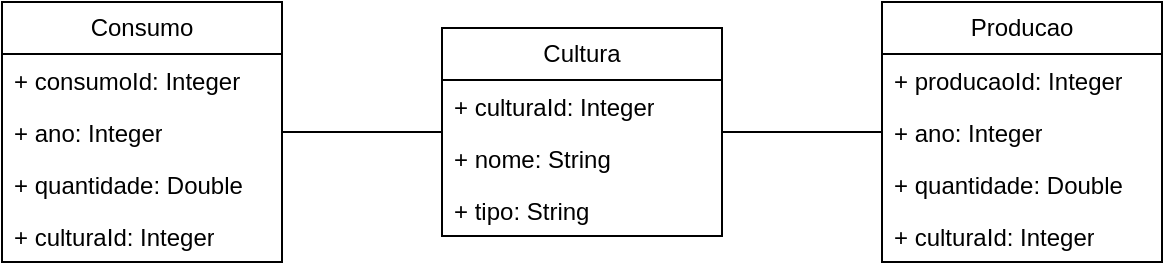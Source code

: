 <mxfile version="21.3.7" type="device">
  <diagram name="Diagrama de Classes" id="txWv0ZRrBOkKn1VLxuG3">
    <mxGraphModel dx="954" dy="584" grid="1" gridSize="10" guides="1" tooltips="1" connect="1" arrows="1" fold="1" page="1" pageScale="1" pageWidth="827" pageHeight="1169" math="0" shadow="0">
      <root>
        <mxCell id="0" />
        <mxCell id="1" parent="0" />
        <mxCell id="uBYk5DFZX6zlgnfwM72C-5" value="Cultura" style="swimlane;fontStyle=0;childLayout=stackLayout;horizontal=1;startSize=26;fillColor=none;horizontalStack=0;resizeParent=1;resizeParentMax=0;resizeLast=0;collapsible=1;marginBottom=0;whiteSpace=wrap;html=1;" vertex="1" parent="1">
          <mxGeometry x="310" y="233" width="140" height="104" as="geometry" />
        </mxCell>
        <mxCell id="uBYk5DFZX6zlgnfwM72C-6" value="+ culturaId: Integer" style="text;strokeColor=none;fillColor=none;align=left;verticalAlign=top;spacingLeft=4;spacingRight=4;overflow=hidden;rotatable=0;points=[[0,0.5],[1,0.5]];portConstraint=eastwest;whiteSpace=wrap;html=1;" vertex="1" parent="uBYk5DFZX6zlgnfwM72C-5">
          <mxGeometry y="26" width="140" height="26" as="geometry" />
        </mxCell>
        <mxCell id="uBYk5DFZX6zlgnfwM72C-7" value="+ nome: String" style="text;strokeColor=none;fillColor=none;align=left;verticalAlign=top;spacingLeft=4;spacingRight=4;overflow=hidden;rotatable=0;points=[[0,0.5],[1,0.5]];portConstraint=eastwest;whiteSpace=wrap;html=1;" vertex="1" parent="uBYk5DFZX6zlgnfwM72C-5">
          <mxGeometry y="52" width="140" height="26" as="geometry" />
        </mxCell>
        <mxCell id="uBYk5DFZX6zlgnfwM72C-8" value="+ tipo: String" style="text;strokeColor=none;fillColor=none;align=left;verticalAlign=top;spacingLeft=4;spacingRight=4;overflow=hidden;rotatable=0;points=[[0,0.5],[1,0.5]];portConstraint=eastwest;whiteSpace=wrap;html=1;" vertex="1" parent="uBYk5DFZX6zlgnfwM72C-5">
          <mxGeometry y="78" width="140" height="26" as="geometry" />
        </mxCell>
        <mxCell id="uBYk5DFZX6zlgnfwM72C-13" value="Producao" style="swimlane;fontStyle=0;childLayout=stackLayout;horizontal=1;startSize=26;fillColor=none;horizontalStack=0;resizeParent=1;resizeParentMax=0;resizeLast=0;collapsible=1;marginBottom=0;whiteSpace=wrap;html=1;" vertex="1" parent="1">
          <mxGeometry x="530" y="220" width="140" height="130" as="geometry" />
        </mxCell>
        <mxCell id="uBYk5DFZX6zlgnfwM72C-14" value="+ producaoId: Integer" style="text;strokeColor=none;fillColor=none;align=left;verticalAlign=top;spacingLeft=4;spacingRight=4;overflow=hidden;rotatable=0;points=[[0,0.5],[1,0.5]];portConstraint=eastwest;whiteSpace=wrap;html=1;" vertex="1" parent="uBYk5DFZX6zlgnfwM72C-13">
          <mxGeometry y="26" width="140" height="26" as="geometry" />
        </mxCell>
        <mxCell id="uBYk5DFZX6zlgnfwM72C-15" value="+ ano: Integer" style="text;strokeColor=none;fillColor=none;align=left;verticalAlign=top;spacingLeft=4;spacingRight=4;overflow=hidden;rotatable=0;points=[[0,0.5],[1,0.5]];portConstraint=eastwest;whiteSpace=wrap;html=1;" vertex="1" parent="uBYk5DFZX6zlgnfwM72C-13">
          <mxGeometry y="52" width="140" height="26" as="geometry" />
        </mxCell>
        <mxCell id="uBYk5DFZX6zlgnfwM72C-16" value="+ quantidade: Double" style="text;strokeColor=none;fillColor=none;align=left;verticalAlign=top;spacingLeft=4;spacingRight=4;overflow=hidden;rotatable=0;points=[[0,0.5],[1,0.5]];portConstraint=eastwest;whiteSpace=wrap;html=1;" vertex="1" parent="uBYk5DFZX6zlgnfwM72C-13">
          <mxGeometry y="78" width="140" height="26" as="geometry" />
        </mxCell>
        <mxCell id="uBYk5DFZX6zlgnfwM72C-18" value="+ culturaId: Integer" style="text;strokeColor=none;fillColor=none;align=left;verticalAlign=top;spacingLeft=4;spacingRight=4;overflow=hidden;rotatable=0;points=[[0,0.5],[1,0.5]];portConstraint=eastwest;whiteSpace=wrap;html=1;" vertex="1" parent="uBYk5DFZX6zlgnfwM72C-13">
          <mxGeometry y="104" width="140" height="26" as="geometry" />
        </mxCell>
        <mxCell id="uBYk5DFZX6zlgnfwM72C-9" value="Consumo" style="swimlane;fontStyle=0;childLayout=stackLayout;horizontal=1;startSize=26;fillColor=none;horizontalStack=0;resizeParent=1;resizeParentMax=0;resizeLast=0;collapsible=1;marginBottom=0;whiteSpace=wrap;html=1;" vertex="1" parent="1">
          <mxGeometry x="90" y="220" width="140" height="130" as="geometry" />
        </mxCell>
        <mxCell id="uBYk5DFZX6zlgnfwM72C-10" value="+ consumoId: Integer" style="text;strokeColor=none;fillColor=none;align=left;verticalAlign=top;spacingLeft=4;spacingRight=4;overflow=hidden;rotatable=0;points=[[0,0.5],[1,0.5]];portConstraint=eastwest;whiteSpace=wrap;html=1;" vertex="1" parent="uBYk5DFZX6zlgnfwM72C-9">
          <mxGeometry y="26" width="140" height="26" as="geometry" />
        </mxCell>
        <mxCell id="uBYk5DFZX6zlgnfwM72C-11" value="+ ano: Integer" style="text;strokeColor=none;fillColor=none;align=left;verticalAlign=top;spacingLeft=4;spacingRight=4;overflow=hidden;rotatable=0;points=[[0,0.5],[1,0.5]];portConstraint=eastwest;whiteSpace=wrap;html=1;" vertex="1" parent="uBYk5DFZX6zlgnfwM72C-9">
          <mxGeometry y="52" width="140" height="26" as="geometry" />
        </mxCell>
        <mxCell id="uBYk5DFZX6zlgnfwM72C-12" value="+ quantidade: Double" style="text;strokeColor=none;fillColor=none;align=left;verticalAlign=top;spacingLeft=4;spacingRight=4;overflow=hidden;rotatable=0;points=[[0,0.5],[1,0.5]];portConstraint=eastwest;whiteSpace=wrap;html=1;" vertex="1" parent="uBYk5DFZX6zlgnfwM72C-9">
          <mxGeometry y="78" width="140" height="26" as="geometry" />
        </mxCell>
        <mxCell id="uBYk5DFZX6zlgnfwM72C-17" value="+ culturaId: Integer" style="text;strokeColor=none;fillColor=none;align=left;verticalAlign=top;spacingLeft=4;spacingRight=4;overflow=hidden;rotatable=0;points=[[0,0.5],[1,0.5]];portConstraint=eastwest;whiteSpace=wrap;html=1;" vertex="1" parent="uBYk5DFZX6zlgnfwM72C-9">
          <mxGeometry y="104" width="140" height="26" as="geometry" />
        </mxCell>
        <mxCell id="uBYk5DFZX6zlgnfwM72C-19" value="" style="endArrow=none;html=1;edgeStyle=orthogonalEdgeStyle;rounded=0;" edge="1" parent="1" source="uBYk5DFZX6zlgnfwM72C-9" target="uBYk5DFZX6zlgnfwM72C-5">
          <mxGeometry relative="1" as="geometry">
            <mxPoint x="330" y="300" as="sourcePoint" />
            <mxPoint x="490" y="300" as="targetPoint" />
          </mxGeometry>
        </mxCell>
        <mxCell id="uBYk5DFZX6zlgnfwM72C-22" value="" style="endArrow=none;html=1;edgeStyle=orthogonalEdgeStyle;rounded=0;" edge="1" parent="1" source="uBYk5DFZX6zlgnfwM72C-5" target="uBYk5DFZX6zlgnfwM72C-13">
          <mxGeometry relative="1" as="geometry">
            <mxPoint x="330" y="300" as="sourcePoint" />
            <mxPoint x="490" y="300" as="targetPoint" />
          </mxGeometry>
        </mxCell>
      </root>
    </mxGraphModel>
  </diagram>
</mxfile>
